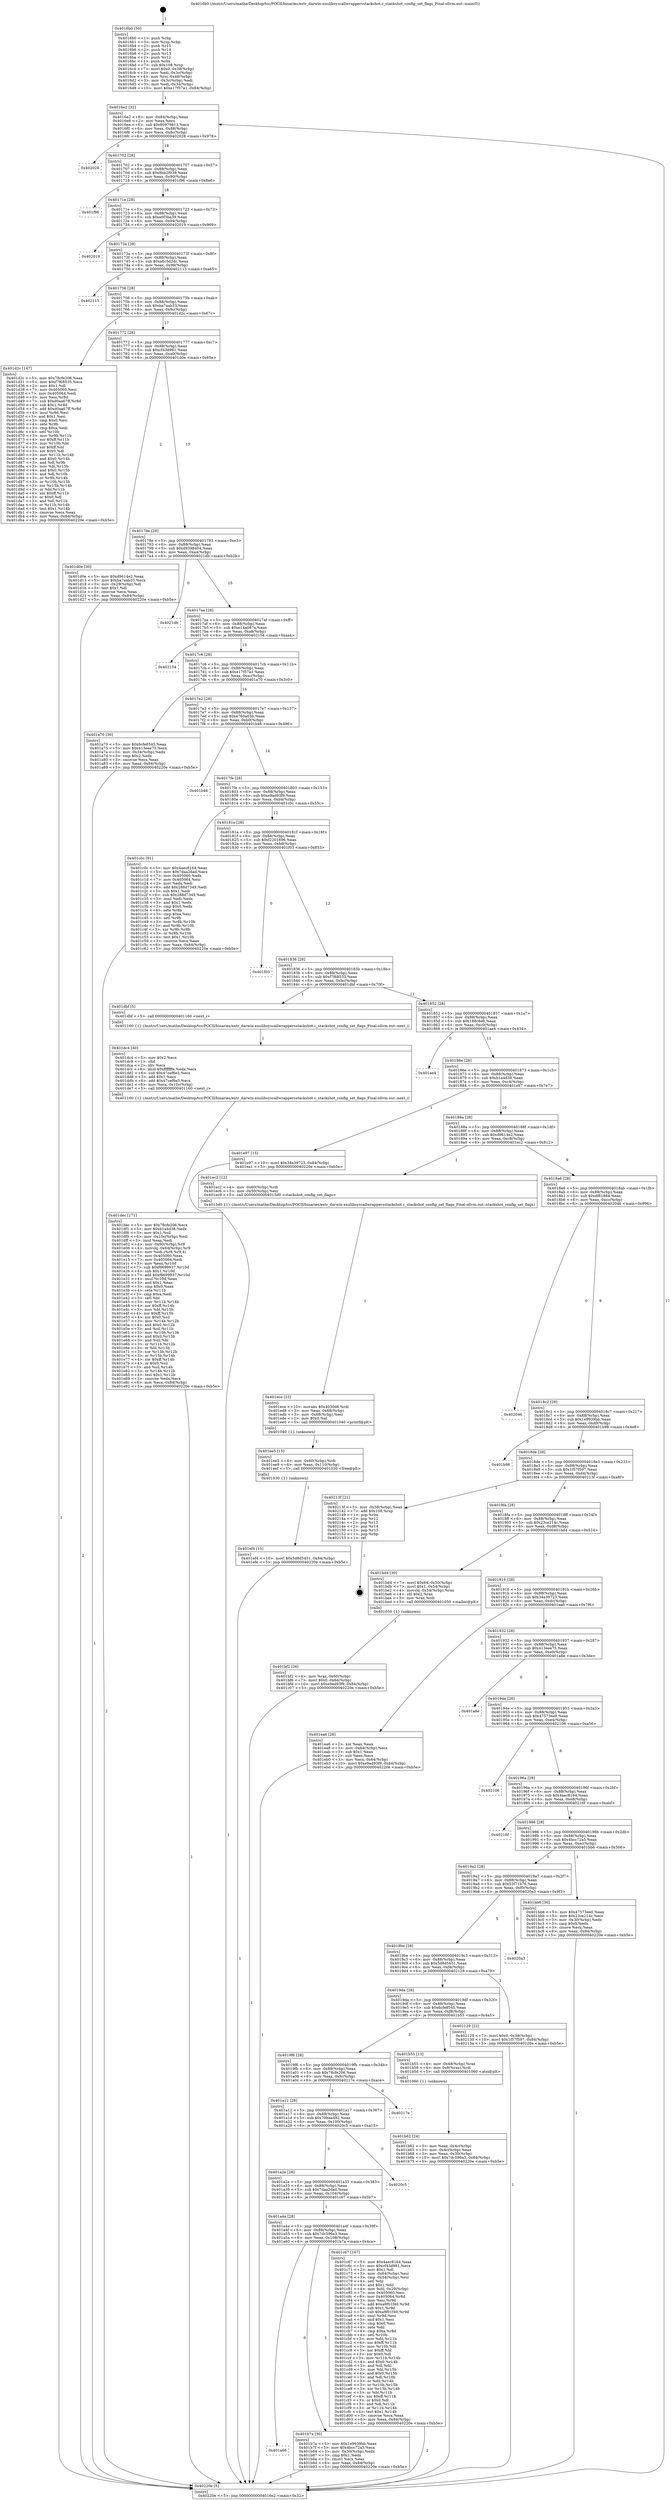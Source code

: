 digraph "0x4016b0" {
  label = "0x4016b0 (/mnt/c/Users/mathe/Desktop/tcc/POCII/binaries/extr_darwin-xnulibsyscallwrappersstackshot.c_stackshot_config_set_flags_Final-ollvm.out::main(0))"
  labelloc = "t"
  node[shape=record]

  Entry [label="",width=0.3,height=0.3,shape=circle,fillcolor=black,style=filled]
  "0x4016e2" [label="{
     0x4016e2 [32]\l
     | [instrs]\l
     &nbsp;&nbsp;0x4016e2 \<+6\>: mov -0x84(%rbp),%eax\l
     &nbsp;&nbsp;0x4016e8 \<+2\>: mov %eax,%ecx\l
     &nbsp;&nbsp;0x4016ea \<+6\>: sub $0x80979813,%ecx\l
     &nbsp;&nbsp;0x4016f0 \<+6\>: mov %eax,-0x88(%rbp)\l
     &nbsp;&nbsp;0x4016f6 \<+6\>: mov %ecx,-0x8c(%rbp)\l
     &nbsp;&nbsp;0x4016fc \<+6\>: je 0000000000402028 \<main+0x978\>\l
  }"]
  "0x402028" [label="{
     0x402028\l
  }", style=dashed]
  "0x401702" [label="{
     0x401702 [28]\l
     | [instrs]\l
     &nbsp;&nbsp;0x401702 \<+5\>: jmp 0000000000401707 \<main+0x57\>\l
     &nbsp;&nbsp;0x401707 \<+6\>: mov -0x88(%rbp),%eax\l
     &nbsp;&nbsp;0x40170d \<+5\>: sub $0x8bb2f039,%eax\l
     &nbsp;&nbsp;0x401712 \<+6\>: mov %eax,-0x90(%rbp)\l
     &nbsp;&nbsp;0x401718 \<+6\>: je 0000000000401f96 \<main+0x8e6\>\l
  }"]
  Exit [label="",width=0.3,height=0.3,shape=circle,fillcolor=black,style=filled,peripheries=2]
  "0x401f96" [label="{
     0x401f96\l
  }", style=dashed]
  "0x40171e" [label="{
     0x40171e [28]\l
     | [instrs]\l
     &nbsp;&nbsp;0x40171e \<+5\>: jmp 0000000000401723 \<main+0x73\>\l
     &nbsp;&nbsp;0x401723 \<+6\>: mov -0x88(%rbp),%eax\l
     &nbsp;&nbsp;0x401729 \<+5\>: sub $0xa0f3ba39,%eax\l
     &nbsp;&nbsp;0x40172e \<+6\>: mov %eax,-0x94(%rbp)\l
     &nbsp;&nbsp;0x401734 \<+6\>: je 0000000000402019 \<main+0x969\>\l
  }"]
  "0x401ef4" [label="{
     0x401ef4 [15]\l
     | [instrs]\l
     &nbsp;&nbsp;0x401ef4 \<+10\>: movl $0x5d8d5451,-0x84(%rbp)\l
     &nbsp;&nbsp;0x401efe \<+5\>: jmp 000000000040220e \<main+0xb5e\>\l
  }"]
  "0x402019" [label="{
     0x402019\l
  }", style=dashed]
  "0x40173a" [label="{
     0x40173a [28]\l
     | [instrs]\l
     &nbsp;&nbsp;0x40173a \<+5\>: jmp 000000000040173f \<main+0x8f\>\l
     &nbsp;&nbsp;0x40173f \<+6\>: mov -0x88(%rbp),%eax\l
     &nbsp;&nbsp;0x401745 \<+5\>: sub $0xa6c5d2dc,%eax\l
     &nbsp;&nbsp;0x40174a \<+6\>: mov %eax,-0x98(%rbp)\l
     &nbsp;&nbsp;0x401750 \<+6\>: je 0000000000402115 \<main+0xa65\>\l
  }"]
  "0x401ee5" [label="{
     0x401ee5 [15]\l
     | [instrs]\l
     &nbsp;&nbsp;0x401ee5 \<+4\>: mov -0x60(%rbp),%rdi\l
     &nbsp;&nbsp;0x401ee9 \<+6\>: mov %eax,-0x110(%rbp)\l
     &nbsp;&nbsp;0x401eef \<+5\>: call 0000000000401030 \<free@plt\>\l
     | [calls]\l
     &nbsp;&nbsp;0x401030 \{1\} (unknown)\l
  }"]
  "0x402115" [label="{
     0x402115\l
  }", style=dashed]
  "0x401756" [label="{
     0x401756 [28]\l
     | [instrs]\l
     &nbsp;&nbsp;0x401756 \<+5\>: jmp 000000000040175b \<main+0xab\>\l
     &nbsp;&nbsp;0x40175b \<+6\>: mov -0x88(%rbp),%eax\l
     &nbsp;&nbsp;0x401761 \<+5\>: sub $0xba7aab33,%eax\l
     &nbsp;&nbsp;0x401766 \<+6\>: mov %eax,-0x9c(%rbp)\l
     &nbsp;&nbsp;0x40176c \<+6\>: je 0000000000401d2c \<main+0x67c\>\l
  }"]
  "0x401ece" [label="{
     0x401ece [23]\l
     | [instrs]\l
     &nbsp;&nbsp;0x401ece \<+10\>: movabs $0x4030d6,%rdi\l
     &nbsp;&nbsp;0x401ed8 \<+3\>: mov %eax,-0x68(%rbp)\l
     &nbsp;&nbsp;0x401edb \<+3\>: mov -0x68(%rbp),%esi\l
     &nbsp;&nbsp;0x401ede \<+2\>: mov $0x0,%al\l
     &nbsp;&nbsp;0x401ee0 \<+5\>: call 0000000000401040 \<printf@plt\>\l
     | [calls]\l
     &nbsp;&nbsp;0x401040 \{1\} (unknown)\l
  }"]
  "0x401d2c" [label="{
     0x401d2c [147]\l
     | [instrs]\l
     &nbsp;&nbsp;0x401d2c \<+5\>: mov $0x78cfe206,%eax\l
     &nbsp;&nbsp;0x401d31 \<+5\>: mov $0xf7f68535,%ecx\l
     &nbsp;&nbsp;0x401d36 \<+2\>: mov $0x1,%dl\l
     &nbsp;&nbsp;0x401d38 \<+7\>: mov 0x405060,%esi\l
     &nbsp;&nbsp;0x401d3f \<+7\>: mov 0x405064,%edi\l
     &nbsp;&nbsp;0x401d46 \<+3\>: mov %esi,%r8d\l
     &nbsp;&nbsp;0x401d49 \<+7\>: sub $0xd0aa67ff,%r8d\l
     &nbsp;&nbsp;0x401d50 \<+4\>: sub $0x1,%r8d\l
     &nbsp;&nbsp;0x401d54 \<+7\>: add $0xd0aa67ff,%r8d\l
     &nbsp;&nbsp;0x401d5b \<+4\>: imul %r8d,%esi\l
     &nbsp;&nbsp;0x401d5f \<+3\>: and $0x1,%esi\l
     &nbsp;&nbsp;0x401d62 \<+3\>: cmp $0x0,%esi\l
     &nbsp;&nbsp;0x401d65 \<+4\>: sete %r9b\l
     &nbsp;&nbsp;0x401d69 \<+3\>: cmp $0xa,%edi\l
     &nbsp;&nbsp;0x401d6c \<+4\>: setl %r10b\l
     &nbsp;&nbsp;0x401d70 \<+3\>: mov %r9b,%r11b\l
     &nbsp;&nbsp;0x401d73 \<+4\>: xor $0xff,%r11b\l
     &nbsp;&nbsp;0x401d77 \<+3\>: mov %r10b,%bl\l
     &nbsp;&nbsp;0x401d7a \<+3\>: xor $0xff,%bl\l
     &nbsp;&nbsp;0x401d7d \<+3\>: xor $0x0,%dl\l
     &nbsp;&nbsp;0x401d80 \<+3\>: mov %r11b,%r14b\l
     &nbsp;&nbsp;0x401d83 \<+4\>: and $0x0,%r14b\l
     &nbsp;&nbsp;0x401d87 \<+3\>: and %dl,%r9b\l
     &nbsp;&nbsp;0x401d8a \<+3\>: mov %bl,%r15b\l
     &nbsp;&nbsp;0x401d8d \<+4\>: and $0x0,%r15b\l
     &nbsp;&nbsp;0x401d91 \<+3\>: and %dl,%r10b\l
     &nbsp;&nbsp;0x401d94 \<+3\>: or %r9b,%r14b\l
     &nbsp;&nbsp;0x401d97 \<+3\>: or %r10b,%r15b\l
     &nbsp;&nbsp;0x401d9a \<+3\>: xor %r15b,%r14b\l
     &nbsp;&nbsp;0x401d9d \<+3\>: or %bl,%r11b\l
     &nbsp;&nbsp;0x401da0 \<+4\>: xor $0xff,%r11b\l
     &nbsp;&nbsp;0x401da4 \<+3\>: or $0x0,%dl\l
     &nbsp;&nbsp;0x401da7 \<+3\>: and %dl,%r11b\l
     &nbsp;&nbsp;0x401daa \<+3\>: or %r11b,%r14b\l
     &nbsp;&nbsp;0x401dad \<+4\>: test $0x1,%r14b\l
     &nbsp;&nbsp;0x401db1 \<+3\>: cmovne %ecx,%eax\l
     &nbsp;&nbsp;0x401db4 \<+6\>: mov %eax,-0x84(%rbp)\l
     &nbsp;&nbsp;0x401dba \<+5\>: jmp 000000000040220e \<main+0xb5e\>\l
  }"]
  "0x401772" [label="{
     0x401772 [28]\l
     | [instrs]\l
     &nbsp;&nbsp;0x401772 \<+5\>: jmp 0000000000401777 \<main+0xc7\>\l
     &nbsp;&nbsp;0x401777 \<+6\>: mov -0x88(%rbp),%eax\l
     &nbsp;&nbsp;0x40177d \<+5\>: sub $0xcf43d981,%eax\l
     &nbsp;&nbsp;0x401782 \<+6\>: mov %eax,-0xa0(%rbp)\l
     &nbsp;&nbsp;0x401788 \<+6\>: je 0000000000401d0e \<main+0x65e\>\l
  }"]
  "0x401dec" [label="{
     0x401dec [171]\l
     | [instrs]\l
     &nbsp;&nbsp;0x401dec \<+5\>: mov $0x78cfe206,%ecx\l
     &nbsp;&nbsp;0x401df1 \<+5\>: mov $0xb1a4d38,%edx\l
     &nbsp;&nbsp;0x401df6 \<+3\>: mov $0x1,%sil\l
     &nbsp;&nbsp;0x401df9 \<+6\>: mov -0x10c(%rbp),%edi\l
     &nbsp;&nbsp;0x401dff \<+3\>: imul %eax,%edi\l
     &nbsp;&nbsp;0x401e02 \<+4\>: mov -0x60(%rbp),%r8\l
     &nbsp;&nbsp;0x401e06 \<+4\>: movslq -0x64(%rbp),%r9\l
     &nbsp;&nbsp;0x401e0a \<+4\>: mov %edi,(%r8,%r9,4)\l
     &nbsp;&nbsp;0x401e0e \<+7\>: mov 0x405060,%eax\l
     &nbsp;&nbsp;0x401e15 \<+7\>: mov 0x405064,%edi\l
     &nbsp;&nbsp;0x401e1c \<+3\>: mov %eax,%r10d\l
     &nbsp;&nbsp;0x401e1f \<+7\>: sub $0xf6699937,%r10d\l
     &nbsp;&nbsp;0x401e26 \<+4\>: sub $0x1,%r10d\l
     &nbsp;&nbsp;0x401e2a \<+7\>: add $0xf6699937,%r10d\l
     &nbsp;&nbsp;0x401e31 \<+4\>: imul %r10d,%eax\l
     &nbsp;&nbsp;0x401e35 \<+3\>: and $0x1,%eax\l
     &nbsp;&nbsp;0x401e38 \<+3\>: cmp $0x0,%eax\l
     &nbsp;&nbsp;0x401e3b \<+4\>: sete %r11b\l
     &nbsp;&nbsp;0x401e3f \<+3\>: cmp $0xa,%edi\l
     &nbsp;&nbsp;0x401e42 \<+3\>: setl %bl\l
     &nbsp;&nbsp;0x401e45 \<+3\>: mov %r11b,%r14b\l
     &nbsp;&nbsp;0x401e48 \<+4\>: xor $0xff,%r14b\l
     &nbsp;&nbsp;0x401e4c \<+3\>: mov %bl,%r15b\l
     &nbsp;&nbsp;0x401e4f \<+4\>: xor $0xff,%r15b\l
     &nbsp;&nbsp;0x401e53 \<+4\>: xor $0x0,%sil\l
     &nbsp;&nbsp;0x401e57 \<+3\>: mov %r14b,%r12b\l
     &nbsp;&nbsp;0x401e5a \<+4\>: and $0x0,%r12b\l
     &nbsp;&nbsp;0x401e5e \<+3\>: and %sil,%r11b\l
     &nbsp;&nbsp;0x401e61 \<+3\>: mov %r15b,%r13b\l
     &nbsp;&nbsp;0x401e64 \<+4\>: and $0x0,%r13b\l
     &nbsp;&nbsp;0x401e68 \<+3\>: and %sil,%bl\l
     &nbsp;&nbsp;0x401e6b \<+3\>: or %r11b,%r12b\l
     &nbsp;&nbsp;0x401e6e \<+3\>: or %bl,%r13b\l
     &nbsp;&nbsp;0x401e71 \<+3\>: xor %r13b,%r12b\l
     &nbsp;&nbsp;0x401e74 \<+3\>: or %r15b,%r14b\l
     &nbsp;&nbsp;0x401e77 \<+4\>: xor $0xff,%r14b\l
     &nbsp;&nbsp;0x401e7b \<+4\>: or $0x0,%sil\l
     &nbsp;&nbsp;0x401e7f \<+3\>: and %sil,%r14b\l
     &nbsp;&nbsp;0x401e82 \<+3\>: or %r14b,%r12b\l
     &nbsp;&nbsp;0x401e85 \<+4\>: test $0x1,%r12b\l
     &nbsp;&nbsp;0x401e89 \<+3\>: cmovne %edx,%ecx\l
     &nbsp;&nbsp;0x401e8c \<+6\>: mov %ecx,-0x84(%rbp)\l
     &nbsp;&nbsp;0x401e92 \<+5\>: jmp 000000000040220e \<main+0xb5e\>\l
  }"]
  "0x401d0e" [label="{
     0x401d0e [30]\l
     | [instrs]\l
     &nbsp;&nbsp;0x401d0e \<+5\>: mov $0xd9614e2,%eax\l
     &nbsp;&nbsp;0x401d13 \<+5\>: mov $0xba7aab33,%ecx\l
     &nbsp;&nbsp;0x401d18 \<+3\>: mov -0x29(%rbp),%dl\l
     &nbsp;&nbsp;0x401d1b \<+3\>: test $0x1,%dl\l
     &nbsp;&nbsp;0x401d1e \<+3\>: cmovne %ecx,%eax\l
     &nbsp;&nbsp;0x401d21 \<+6\>: mov %eax,-0x84(%rbp)\l
     &nbsp;&nbsp;0x401d27 \<+5\>: jmp 000000000040220e \<main+0xb5e\>\l
  }"]
  "0x40178e" [label="{
     0x40178e [28]\l
     | [instrs]\l
     &nbsp;&nbsp;0x40178e \<+5\>: jmp 0000000000401793 \<main+0xe3\>\l
     &nbsp;&nbsp;0x401793 \<+6\>: mov -0x88(%rbp),%eax\l
     &nbsp;&nbsp;0x401799 \<+5\>: sub $0xd9398404,%eax\l
     &nbsp;&nbsp;0x40179e \<+6\>: mov %eax,-0xa4(%rbp)\l
     &nbsp;&nbsp;0x4017a4 \<+6\>: je 00000000004021db \<main+0xb2b\>\l
  }"]
  "0x401dc4" [label="{
     0x401dc4 [40]\l
     | [instrs]\l
     &nbsp;&nbsp;0x401dc4 \<+5\>: mov $0x2,%ecx\l
     &nbsp;&nbsp;0x401dc9 \<+1\>: cltd\l
     &nbsp;&nbsp;0x401dca \<+2\>: idiv %ecx\l
     &nbsp;&nbsp;0x401dcc \<+6\>: imul $0xfffffffe,%edx,%ecx\l
     &nbsp;&nbsp;0x401dd2 \<+6\>: sub $0x47cef6e3,%ecx\l
     &nbsp;&nbsp;0x401dd8 \<+3\>: add $0x1,%ecx\l
     &nbsp;&nbsp;0x401ddb \<+6\>: add $0x47cef6e3,%ecx\l
     &nbsp;&nbsp;0x401de1 \<+6\>: mov %ecx,-0x10c(%rbp)\l
     &nbsp;&nbsp;0x401de7 \<+5\>: call 0000000000401160 \<next_i\>\l
     | [calls]\l
     &nbsp;&nbsp;0x401160 \{1\} (/mnt/c/Users/mathe/Desktop/tcc/POCII/binaries/extr_darwin-xnulibsyscallwrappersstackshot.c_stackshot_config_set_flags_Final-ollvm.out::next_i)\l
  }"]
  "0x4021db" [label="{
     0x4021db\l
  }", style=dashed]
  "0x4017aa" [label="{
     0x4017aa [28]\l
     | [instrs]\l
     &nbsp;&nbsp;0x4017aa \<+5\>: jmp 00000000004017af \<main+0xff\>\l
     &nbsp;&nbsp;0x4017af \<+6\>: mov -0x88(%rbp),%eax\l
     &nbsp;&nbsp;0x4017b5 \<+5\>: sub $0xe14a087a,%eax\l
     &nbsp;&nbsp;0x4017ba \<+6\>: mov %eax,-0xa8(%rbp)\l
     &nbsp;&nbsp;0x4017c0 \<+6\>: je 0000000000402154 \<main+0xaa4\>\l
  }"]
  "0x401bf2" [label="{
     0x401bf2 [26]\l
     | [instrs]\l
     &nbsp;&nbsp;0x401bf2 \<+4\>: mov %rax,-0x60(%rbp)\l
     &nbsp;&nbsp;0x401bf6 \<+7\>: movl $0x0,-0x64(%rbp)\l
     &nbsp;&nbsp;0x401bfd \<+10\>: movl $0xe9ad93f9,-0x84(%rbp)\l
     &nbsp;&nbsp;0x401c07 \<+5\>: jmp 000000000040220e \<main+0xb5e\>\l
  }"]
  "0x402154" [label="{
     0x402154\l
  }", style=dashed]
  "0x4017c6" [label="{
     0x4017c6 [28]\l
     | [instrs]\l
     &nbsp;&nbsp;0x4017c6 \<+5\>: jmp 00000000004017cb \<main+0x11b\>\l
     &nbsp;&nbsp;0x4017cb \<+6\>: mov -0x88(%rbp),%eax\l
     &nbsp;&nbsp;0x4017d1 \<+5\>: sub $0xe17f57a1,%eax\l
     &nbsp;&nbsp;0x4017d6 \<+6\>: mov %eax,-0xac(%rbp)\l
     &nbsp;&nbsp;0x4017dc \<+6\>: je 0000000000401a70 \<main+0x3c0\>\l
  }"]
  "0x401a66" [label="{
     0x401a66\l
  }", style=dashed]
  "0x401a70" [label="{
     0x401a70 [30]\l
     | [instrs]\l
     &nbsp;&nbsp;0x401a70 \<+5\>: mov $0x6cfe8545,%eax\l
     &nbsp;&nbsp;0x401a75 \<+5\>: mov $0x413eee75,%ecx\l
     &nbsp;&nbsp;0x401a7a \<+3\>: mov -0x34(%rbp),%edx\l
     &nbsp;&nbsp;0x401a7d \<+3\>: cmp $0x2,%edx\l
     &nbsp;&nbsp;0x401a80 \<+3\>: cmovne %ecx,%eax\l
     &nbsp;&nbsp;0x401a83 \<+6\>: mov %eax,-0x84(%rbp)\l
     &nbsp;&nbsp;0x401a89 \<+5\>: jmp 000000000040220e \<main+0xb5e\>\l
  }"]
  "0x4017e2" [label="{
     0x4017e2 [28]\l
     | [instrs]\l
     &nbsp;&nbsp;0x4017e2 \<+5\>: jmp 00000000004017e7 \<main+0x137\>\l
     &nbsp;&nbsp;0x4017e7 \<+6\>: mov -0x88(%rbp),%eax\l
     &nbsp;&nbsp;0x4017ed \<+5\>: sub $0xe760a03b,%eax\l
     &nbsp;&nbsp;0x4017f2 \<+6\>: mov %eax,-0xb0(%rbp)\l
     &nbsp;&nbsp;0x4017f8 \<+6\>: je 0000000000401b46 \<main+0x496\>\l
  }"]
  "0x40220e" [label="{
     0x40220e [5]\l
     | [instrs]\l
     &nbsp;&nbsp;0x40220e \<+5\>: jmp 00000000004016e2 \<main+0x32\>\l
  }"]
  "0x4016b0" [label="{
     0x4016b0 [50]\l
     | [instrs]\l
     &nbsp;&nbsp;0x4016b0 \<+1\>: push %rbp\l
     &nbsp;&nbsp;0x4016b1 \<+3\>: mov %rsp,%rbp\l
     &nbsp;&nbsp;0x4016b4 \<+2\>: push %r15\l
     &nbsp;&nbsp;0x4016b6 \<+2\>: push %r14\l
     &nbsp;&nbsp;0x4016b8 \<+2\>: push %r13\l
     &nbsp;&nbsp;0x4016ba \<+2\>: push %r12\l
     &nbsp;&nbsp;0x4016bc \<+1\>: push %rbx\l
     &nbsp;&nbsp;0x4016bd \<+7\>: sub $0x108,%rsp\l
     &nbsp;&nbsp;0x4016c4 \<+7\>: movl $0x0,-0x38(%rbp)\l
     &nbsp;&nbsp;0x4016cb \<+3\>: mov %edi,-0x3c(%rbp)\l
     &nbsp;&nbsp;0x4016ce \<+4\>: mov %rsi,-0x48(%rbp)\l
     &nbsp;&nbsp;0x4016d2 \<+3\>: mov -0x3c(%rbp),%edi\l
     &nbsp;&nbsp;0x4016d5 \<+3\>: mov %edi,-0x34(%rbp)\l
     &nbsp;&nbsp;0x4016d8 \<+10\>: movl $0xe17f57a1,-0x84(%rbp)\l
  }"]
  "0x401b7a" [label="{
     0x401b7a [30]\l
     | [instrs]\l
     &nbsp;&nbsp;0x401b7a \<+5\>: mov $0x1e9939bb,%eax\l
     &nbsp;&nbsp;0x401b7f \<+5\>: mov $0x4bcc72a5,%ecx\l
     &nbsp;&nbsp;0x401b84 \<+3\>: mov -0x30(%rbp),%edx\l
     &nbsp;&nbsp;0x401b87 \<+3\>: cmp $0x1,%edx\l
     &nbsp;&nbsp;0x401b8a \<+3\>: cmovl %ecx,%eax\l
     &nbsp;&nbsp;0x401b8d \<+6\>: mov %eax,-0x84(%rbp)\l
     &nbsp;&nbsp;0x401b93 \<+5\>: jmp 000000000040220e \<main+0xb5e\>\l
  }"]
  "0x401b46" [label="{
     0x401b46\l
  }", style=dashed]
  "0x4017fe" [label="{
     0x4017fe [28]\l
     | [instrs]\l
     &nbsp;&nbsp;0x4017fe \<+5\>: jmp 0000000000401803 \<main+0x153\>\l
     &nbsp;&nbsp;0x401803 \<+6\>: mov -0x88(%rbp),%eax\l
     &nbsp;&nbsp;0x401809 \<+5\>: sub $0xe9ad93f9,%eax\l
     &nbsp;&nbsp;0x40180e \<+6\>: mov %eax,-0xb4(%rbp)\l
     &nbsp;&nbsp;0x401814 \<+6\>: je 0000000000401c0c \<main+0x55c\>\l
  }"]
  "0x401a4a" [label="{
     0x401a4a [28]\l
     | [instrs]\l
     &nbsp;&nbsp;0x401a4a \<+5\>: jmp 0000000000401a4f \<main+0x39f\>\l
     &nbsp;&nbsp;0x401a4f \<+6\>: mov -0x88(%rbp),%eax\l
     &nbsp;&nbsp;0x401a55 \<+5\>: sub $0x7dc596a3,%eax\l
     &nbsp;&nbsp;0x401a5a \<+6\>: mov %eax,-0x108(%rbp)\l
     &nbsp;&nbsp;0x401a60 \<+6\>: je 0000000000401b7a \<main+0x4ca\>\l
  }"]
  "0x401c0c" [label="{
     0x401c0c [91]\l
     | [instrs]\l
     &nbsp;&nbsp;0x401c0c \<+5\>: mov $0x4aec8164,%eax\l
     &nbsp;&nbsp;0x401c11 \<+5\>: mov $0x7daa2dad,%ecx\l
     &nbsp;&nbsp;0x401c16 \<+7\>: mov 0x405060,%edx\l
     &nbsp;&nbsp;0x401c1d \<+7\>: mov 0x405064,%esi\l
     &nbsp;&nbsp;0x401c24 \<+2\>: mov %edx,%edi\l
     &nbsp;&nbsp;0x401c26 \<+6\>: add $0x288d7349,%edi\l
     &nbsp;&nbsp;0x401c2c \<+3\>: sub $0x1,%edi\l
     &nbsp;&nbsp;0x401c2f \<+6\>: sub $0x288d7349,%edi\l
     &nbsp;&nbsp;0x401c35 \<+3\>: imul %edi,%edx\l
     &nbsp;&nbsp;0x401c38 \<+3\>: and $0x1,%edx\l
     &nbsp;&nbsp;0x401c3b \<+3\>: cmp $0x0,%edx\l
     &nbsp;&nbsp;0x401c3e \<+4\>: sete %r8b\l
     &nbsp;&nbsp;0x401c42 \<+3\>: cmp $0xa,%esi\l
     &nbsp;&nbsp;0x401c45 \<+4\>: setl %r9b\l
     &nbsp;&nbsp;0x401c49 \<+3\>: mov %r8b,%r10b\l
     &nbsp;&nbsp;0x401c4c \<+3\>: and %r9b,%r10b\l
     &nbsp;&nbsp;0x401c4f \<+3\>: xor %r9b,%r8b\l
     &nbsp;&nbsp;0x401c52 \<+3\>: or %r8b,%r10b\l
     &nbsp;&nbsp;0x401c55 \<+4\>: test $0x1,%r10b\l
     &nbsp;&nbsp;0x401c59 \<+3\>: cmovne %ecx,%eax\l
     &nbsp;&nbsp;0x401c5c \<+6\>: mov %eax,-0x84(%rbp)\l
     &nbsp;&nbsp;0x401c62 \<+5\>: jmp 000000000040220e \<main+0xb5e\>\l
  }"]
  "0x40181a" [label="{
     0x40181a [28]\l
     | [instrs]\l
     &nbsp;&nbsp;0x40181a \<+5\>: jmp 000000000040181f \<main+0x16f\>\l
     &nbsp;&nbsp;0x40181f \<+6\>: mov -0x88(%rbp),%eax\l
     &nbsp;&nbsp;0x401825 \<+5\>: sub $0xf2201696,%eax\l
     &nbsp;&nbsp;0x40182a \<+6\>: mov %eax,-0xb8(%rbp)\l
     &nbsp;&nbsp;0x401830 \<+6\>: je 0000000000401f03 \<main+0x853\>\l
  }"]
  "0x401c67" [label="{
     0x401c67 [167]\l
     | [instrs]\l
     &nbsp;&nbsp;0x401c67 \<+5\>: mov $0x4aec8164,%eax\l
     &nbsp;&nbsp;0x401c6c \<+5\>: mov $0xcf43d981,%ecx\l
     &nbsp;&nbsp;0x401c71 \<+2\>: mov $0x1,%dl\l
     &nbsp;&nbsp;0x401c73 \<+3\>: mov -0x64(%rbp),%esi\l
     &nbsp;&nbsp;0x401c76 \<+3\>: cmp -0x54(%rbp),%esi\l
     &nbsp;&nbsp;0x401c79 \<+4\>: setl %dil\l
     &nbsp;&nbsp;0x401c7d \<+4\>: and $0x1,%dil\l
     &nbsp;&nbsp;0x401c81 \<+4\>: mov %dil,-0x29(%rbp)\l
     &nbsp;&nbsp;0x401c85 \<+7\>: mov 0x405060,%esi\l
     &nbsp;&nbsp;0x401c8c \<+8\>: mov 0x405064,%r8d\l
     &nbsp;&nbsp;0x401c94 \<+3\>: mov %esi,%r9d\l
     &nbsp;&nbsp;0x401c97 \<+7\>: add $0xa9f01f40,%r9d\l
     &nbsp;&nbsp;0x401c9e \<+4\>: sub $0x1,%r9d\l
     &nbsp;&nbsp;0x401ca2 \<+7\>: sub $0xa9f01f40,%r9d\l
     &nbsp;&nbsp;0x401ca9 \<+4\>: imul %r9d,%esi\l
     &nbsp;&nbsp;0x401cad \<+3\>: and $0x1,%esi\l
     &nbsp;&nbsp;0x401cb0 \<+3\>: cmp $0x0,%esi\l
     &nbsp;&nbsp;0x401cb3 \<+4\>: sete %dil\l
     &nbsp;&nbsp;0x401cb7 \<+4\>: cmp $0xa,%r8d\l
     &nbsp;&nbsp;0x401cbb \<+4\>: setl %r10b\l
     &nbsp;&nbsp;0x401cbf \<+3\>: mov %dil,%r11b\l
     &nbsp;&nbsp;0x401cc2 \<+4\>: xor $0xff,%r11b\l
     &nbsp;&nbsp;0x401cc6 \<+3\>: mov %r10b,%bl\l
     &nbsp;&nbsp;0x401cc9 \<+3\>: xor $0xff,%bl\l
     &nbsp;&nbsp;0x401ccc \<+3\>: xor $0x0,%dl\l
     &nbsp;&nbsp;0x401ccf \<+3\>: mov %r11b,%r14b\l
     &nbsp;&nbsp;0x401cd2 \<+4\>: and $0x0,%r14b\l
     &nbsp;&nbsp;0x401cd6 \<+3\>: and %dl,%dil\l
     &nbsp;&nbsp;0x401cd9 \<+3\>: mov %bl,%r15b\l
     &nbsp;&nbsp;0x401cdc \<+4\>: and $0x0,%r15b\l
     &nbsp;&nbsp;0x401ce0 \<+3\>: and %dl,%r10b\l
     &nbsp;&nbsp;0x401ce3 \<+3\>: or %dil,%r14b\l
     &nbsp;&nbsp;0x401ce6 \<+3\>: or %r10b,%r15b\l
     &nbsp;&nbsp;0x401ce9 \<+3\>: xor %r15b,%r14b\l
     &nbsp;&nbsp;0x401cec \<+3\>: or %bl,%r11b\l
     &nbsp;&nbsp;0x401cef \<+4\>: xor $0xff,%r11b\l
     &nbsp;&nbsp;0x401cf3 \<+3\>: or $0x0,%dl\l
     &nbsp;&nbsp;0x401cf6 \<+3\>: and %dl,%r11b\l
     &nbsp;&nbsp;0x401cf9 \<+3\>: or %r11b,%r14b\l
     &nbsp;&nbsp;0x401cfc \<+4\>: test $0x1,%r14b\l
     &nbsp;&nbsp;0x401d00 \<+3\>: cmovne %ecx,%eax\l
     &nbsp;&nbsp;0x401d03 \<+6\>: mov %eax,-0x84(%rbp)\l
     &nbsp;&nbsp;0x401d09 \<+5\>: jmp 000000000040220e \<main+0xb5e\>\l
  }"]
  "0x401f03" [label="{
     0x401f03\l
  }", style=dashed]
  "0x401836" [label="{
     0x401836 [28]\l
     | [instrs]\l
     &nbsp;&nbsp;0x401836 \<+5\>: jmp 000000000040183b \<main+0x18b\>\l
     &nbsp;&nbsp;0x40183b \<+6\>: mov -0x88(%rbp),%eax\l
     &nbsp;&nbsp;0x401841 \<+5\>: sub $0xf7f68535,%eax\l
     &nbsp;&nbsp;0x401846 \<+6\>: mov %eax,-0xbc(%rbp)\l
     &nbsp;&nbsp;0x40184c \<+6\>: je 0000000000401dbf \<main+0x70f\>\l
  }"]
  "0x401a2e" [label="{
     0x401a2e [28]\l
     | [instrs]\l
     &nbsp;&nbsp;0x401a2e \<+5\>: jmp 0000000000401a33 \<main+0x383\>\l
     &nbsp;&nbsp;0x401a33 \<+6\>: mov -0x88(%rbp),%eax\l
     &nbsp;&nbsp;0x401a39 \<+5\>: sub $0x7daa2dad,%eax\l
     &nbsp;&nbsp;0x401a3e \<+6\>: mov %eax,-0x104(%rbp)\l
     &nbsp;&nbsp;0x401a44 \<+6\>: je 0000000000401c67 \<main+0x5b7\>\l
  }"]
  "0x401dbf" [label="{
     0x401dbf [5]\l
     | [instrs]\l
     &nbsp;&nbsp;0x401dbf \<+5\>: call 0000000000401160 \<next_i\>\l
     | [calls]\l
     &nbsp;&nbsp;0x401160 \{1\} (/mnt/c/Users/mathe/Desktop/tcc/POCII/binaries/extr_darwin-xnulibsyscallwrappersstackshot.c_stackshot_config_set_flags_Final-ollvm.out::next_i)\l
  }"]
  "0x401852" [label="{
     0x401852 [28]\l
     | [instrs]\l
     &nbsp;&nbsp;0x401852 \<+5\>: jmp 0000000000401857 \<main+0x1a7\>\l
     &nbsp;&nbsp;0x401857 \<+6\>: mov -0x88(%rbp),%eax\l
     &nbsp;&nbsp;0x40185d \<+5\>: sub $0x188c8e6,%eax\l
     &nbsp;&nbsp;0x401862 \<+6\>: mov %eax,-0xc0(%rbp)\l
     &nbsp;&nbsp;0x401868 \<+6\>: je 0000000000401ae4 \<main+0x434\>\l
  }"]
  "0x4020c5" [label="{
     0x4020c5\l
  }", style=dashed]
  "0x401ae4" [label="{
     0x401ae4\l
  }", style=dashed]
  "0x40186e" [label="{
     0x40186e [28]\l
     | [instrs]\l
     &nbsp;&nbsp;0x40186e \<+5\>: jmp 0000000000401873 \<main+0x1c3\>\l
     &nbsp;&nbsp;0x401873 \<+6\>: mov -0x88(%rbp),%eax\l
     &nbsp;&nbsp;0x401879 \<+5\>: sub $0xb1a4d38,%eax\l
     &nbsp;&nbsp;0x40187e \<+6\>: mov %eax,-0xc4(%rbp)\l
     &nbsp;&nbsp;0x401884 \<+6\>: je 0000000000401e97 \<main+0x7e7\>\l
  }"]
  "0x401a12" [label="{
     0x401a12 [28]\l
     | [instrs]\l
     &nbsp;&nbsp;0x401a12 \<+5\>: jmp 0000000000401a17 \<main+0x367\>\l
     &nbsp;&nbsp;0x401a17 \<+6\>: mov -0x88(%rbp),%eax\l
     &nbsp;&nbsp;0x401a1d \<+5\>: sub $0x79baa482,%eax\l
     &nbsp;&nbsp;0x401a22 \<+6\>: mov %eax,-0x100(%rbp)\l
     &nbsp;&nbsp;0x401a28 \<+6\>: je 00000000004020c5 \<main+0xa15\>\l
  }"]
  "0x401e97" [label="{
     0x401e97 [15]\l
     | [instrs]\l
     &nbsp;&nbsp;0x401e97 \<+10\>: movl $0x34a39723,-0x84(%rbp)\l
     &nbsp;&nbsp;0x401ea1 \<+5\>: jmp 000000000040220e \<main+0xb5e\>\l
  }"]
  "0x40188a" [label="{
     0x40188a [28]\l
     | [instrs]\l
     &nbsp;&nbsp;0x40188a \<+5\>: jmp 000000000040188f \<main+0x1df\>\l
     &nbsp;&nbsp;0x40188f \<+6\>: mov -0x88(%rbp),%eax\l
     &nbsp;&nbsp;0x401895 \<+5\>: sub $0xd9614e2,%eax\l
     &nbsp;&nbsp;0x40189a \<+6\>: mov %eax,-0xc8(%rbp)\l
     &nbsp;&nbsp;0x4018a0 \<+6\>: je 0000000000401ec2 \<main+0x812\>\l
  }"]
  "0x40217e" [label="{
     0x40217e\l
  }", style=dashed]
  "0x401ec2" [label="{
     0x401ec2 [12]\l
     | [instrs]\l
     &nbsp;&nbsp;0x401ec2 \<+4\>: mov -0x60(%rbp),%rdi\l
     &nbsp;&nbsp;0x401ec6 \<+3\>: mov -0x50(%rbp),%esi\l
     &nbsp;&nbsp;0x401ec9 \<+5\>: call 00000000004015d0 \<stackshot_config_set_flags\>\l
     | [calls]\l
     &nbsp;&nbsp;0x4015d0 \{1\} (/mnt/c/Users/mathe/Desktop/tcc/POCII/binaries/extr_darwin-xnulibsyscallwrappersstackshot.c_stackshot_config_set_flags_Final-ollvm.out::stackshot_config_set_flags)\l
  }"]
  "0x4018a6" [label="{
     0x4018a6 [28]\l
     | [instrs]\l
     &nbsp;&nbsp;0x4018a6 \<+5\>: jmp 00000000004018ab \<main+0x1fb\>\l
     &nbsp;&nbsp;0x4018ab \<+6\>: mov -0x88(%rbp),%eax\l
     &nbsp;&nbsp;0x4018b1 \<+5\>: sub $0xdf81884,%eax\l
     &nbsp;&nbsp;0x4018b6 \<+6\>: mov %eax,-0xcc(%rbp)\l
     &nbsp;&nbsp;0x4018bc \<+6\>: je 0000000000402046 \<main+0x996\>\l
  }"]
  "0x401b62" [label="{
     0x401b62 [24]\l
     | [instrs]\l
     &nbsp;&nbsp;0x401b62 \<+3\>: mov %eax,-0x4c(%rbp)\l
     &nbsp;&nbsp;0x401b65 \<+3\>: mov -0x4c(%rbp),%eax\l
     &nbsp;&nbsp;0x401b68 \<+3\>: mov %eax,-0x30(%rbp)\l
     &nbsp;&nbsp;0x401b6b \<+10\>: movl $0x7dc596a3,-0x84(%rbp)\l
     &nbsp;&nbsp;0x401b75 \<+5\>: jmp 000000000040220e \<main+0xb5e\>\l
  }"]
  "0x402046" [label="{
     0x402046\l
  }", style=dashed]
  "0x4018c2" [label="{
     0x4018c2 [28]\l
     | [instrs]\l
     &nbsp;&nbsp;0x4018c2 \<+5\>: jmp 00000000004018c7 \<main+0x217\>\l
     &nbsp;&nbsp;0x4018c7 \<+6\>: mov -0x88(%rbp),%eax\l
     &nbsp;&nbsp;0x4018cd \<+5\>: sub $0x1e9939bb,%eax\l
     &nbsp;&nbsp;0x4018d2 \<+6\>: mov %eax,-0xd0(%rbp)\l
     &nbsp;&nbsp;0x4018d8 \<+6\>: je 0000000000401b98 \<main+0x4e8\>\l
  }"]
  "0x4019f6" [label="{
     0x4019f6 [28]\l
     | [instrs]\l
     &nbsp;&nbsp;0x4019f6 \<+5\>: jmp 00000000004019fb \<main+0x34b\>\l
     &nbsp;&nbsp;0x4019fb \<+6\>: mov -0x88(%rbp),%eax\l
     &nbsp;&nbsp;0x401a01 \<+5\>: sub $0x78cfe206,%eax\l
     &nbsp;&nbsp;0x401a06 \<+6\>: mov %eax,-0xfc(%rbp)\l
     &nbsp;&nbsp;0x401a0c \<+6\>: je 000000000040217e \<main+0xace\>\l
  }"]
  "0x401b98" [label="{
     0x401b98\l
  }", style=dashed]
  "0x4018de" [label="{
     0x4018de [28]\l
     | [instrs]\l
     &nbsp;&nbsp;0x4018de \<+5\>: jmp 00000000004018e3 \<main+0x233\>\l
     &nbsp;&nbsp;0x4018e3 \<+6\>: mov -0x88(%rbp),%eax\l
     &nbsp;&nbsp;0x4018e9 \<+5\>: sub $0x1f57f597,%eax\l
     &nbsp;&nbsp;0x4018ee \<+6\>: mov %eax,-0xd4(%rbp)\l
     &nbsp;&nbsp;0x4018f4 \<+6\>: je 000000000040213f \<main+0xa8f\>\l
  }"]
  "0x401b55" [label="{
     0x401b55 [13]\l
     | [instrs]\l
     &nbsp;&nbsp;0x401b55 \<+4\>: mov -0x48(%rbp),%rax\l
     &nbsp;&nbsp;0x401b59 \<+4\>: mov 0x8(%rax),%rdi\l
     &nbsp;&nbsp;0x401b5d \<+5\>: call 0000000000401060 \<atoi@plt\>\l
     | [calls]\l
     &nbsp;&nbsp;0x401060 \{1\} (unknown)\l
  }"]
  "0x40213f" [label="{
     0x40213f [21]\l
     | [instrs]\l
     &nbsp;&nbsp;0x40213f \<+3\>: mov -0x38(%rbp),%eax\l
     &nbsp;&nbsp;0x402142 \<+7\>: add $0x108,%rsp\l
     &nbsp;&nbsp;0x402149 \<+1\>: pop %rbx\l
     &nbsp;&nbsp;0x40214a \<+2\>: pop %r12\l
     &nbsp;&nbsp;0x40214c \<+2\>: pop %r13\l
     &nbsp;&nbsp;0x40214e \<+2\>: pop %r14\l
     &nbsp;&nbsp;0x402150 \<+2\>: pop %r15\l
     &nbsp;&nbsp;0x402152 \<+1\>: pop %rbp\l
     &nbsp;&nbsp;0x402153 \<+1\>: ret\l
  }"]
  "0x4018fa" [label="{
     0x4018fa [28]\l
     | [instrs]\l
     &nbsp;&nbsp;0x4018fa \<+5\>: jmp 00000000004018ff \<main+0x24f\>\l
     &nbsp;&nbsp;0x4018ff \<+6\>: mov -0x88(%rbp),%eax\l
     &nbsp;&nbsp;0x401905 \<+5\>: sub $0x23ce214c,%eax\l
     &nbsp;&nbsp;0x40190a \<+6\>: mov %eax,-0xd8(%rbp)\l
     &nbsp;&nbsp;0x401910 \<+6\>: je 0000000000401bd4 \<main+0x524\>\l
  }"]
  "0x4019da" [label="{
     0x4019da [28]\l
     | [instrs]\l
     &nbsp;&nbsp;0x4019da \<+5\>: jmp 00000000004019df \<main+0x32f\>\l
     &nbsp;&nbsp;0x4019df \<+6\>: mov -0x88(%rbp),%eax\l
     &nbsp;&nbsp;0x4019e5 \<+5\>: sub $0x6cfe8545,%eax\l
     &nbsp;&nbsp;0x4019ea \<+6\>: mov %eax,-0xf8(%rbp)\l
     &nbsp;&nbsp;0x4019f0 \<+6\>: je 0000000000401b55 \<main+0x4a5\>\l
  }"]
  "0x401bd4" [label="{
     0x401bd4 [30]\l
     | [instrs]\l
     &nbsp;&nbsp;0x401bd4 \<+7\>: movl $0x64,-0x50(%rbp)\l
     &nbsp;&nbsp;0x401bdb \<+7\>: movl $0x1,-0x54(%rbp)\l
     &nbsp;&nbsp;0x401be2 \<+4\>: movslq -0x54(%rbp),%rax\l
     &nbsp;&nbsp;0x401be6 \<+4\>: shl $0x2,%rax\l
     &nbsp;&nbsp;0x401bea \<+3\>: mov %rax,%rdi\l
     &nbsp;&nbsp;0x401bed \<+5\>: call 0000000000401050 \<malloc@plt\>\l
     | [calls]\l
     &nbsp;&nbsp;0x401050 \{1\} (unknown)\l
  }"]
  "0x401916" [label="{
     0x401916 [28]\l
     | [instrs]\l
     &nbsp;&nbsp;0x401916 \<+5\>: jmp 000000000040191b \<main+0x26b\>\l
     &nbsp;&nbsp;0x40191b \<+6\>: mov -0x88(%rbp),%eax\l
     &nbsp;&nbsp;0x401921 \<+5\>: sub $0x34a39723,%eax\l
     &nbsp;&nbsp;0x401926 \<+6\>: mov %eax,-0xdc(%rbp)\l
     &nbsp;&nbsp;0x40192c \<+6\>: je 0000000000401ea6 \<main+0x7f6\>\l
  }"]
  "0x402129" [label="{
     0x402129 [22]\l
     | [instrs]\l
     &nbsp;&nbsp;0x402129 \<+7\>: movl $0x0,-0x38(%rbp)\l
     &nbsp;&nbsp;0x402130 \<+10\>: movl $0x1f57f597,-0x84(%rbp)\l
     &nbsp;&nbsp;0x40213a \<+5\>: jmp 000000000040220e \<main+0xb5e\>\l
  }"]
  "0x401ea6" [label="{
     0x401ea6 [28]\l
     | [instrs]\l
     &nbsp;&nbsp;0x401ea6 \<+2\>: xor %eax,%eax\l
     &nbsp;&nbsp;0x401ea8 \<+3\>: mov -0x64(%rbp),%ecx\l
     &nbsp;&nbsp;0x401eab \<+3\>: sub $0x1,%eax\l
     &nbsp;&nbsp;0x401eae \<+2\>: sub %eax,%ecx\l
     &nbsp;&nbsp;0x401eb0 \<+3\>: mov %ecx,-0x64(%rbp)\l
     &nbsp;&nbsp;0x401eb3 \<+10\>: movl $0xe9ad93f9,-0x84(%rbp)\l
     &nbsp;&nbsp;0x401ebd \<+5\>: jmp 000000000040220e \<main+0xb5e\>\l
  }"]
  "0x401932" [label="{
     0x401932 [28]\l
     | [instrs]\l
     &nbsp;&nbsp;0x401932 \<+5\>: jmp 0000000000401937 \<main+0x287\>\l
     &nbsp;&nbsp;0x401937 \<+6\>: mov -0x88(%rbp),%eax\l
     &nbsp;&nbsp;0x40193d \<+5\>: sub $0x413eee75,%eax\l
     &nbsp;&nbsp;0x401942 \<+6\>: mov %eax,-0xe0(%rbp)\l
     &nbsp;&nbsp;0x401948 \<+6\>: je 0000000000401a8e \<main+0x3de\>\l
  }"]
  "0x4019be" [label="{
     0x4019be [28]\l
     | [instrs]\l
     &nbsp;&nbsp;0x4019be \<+5\>: jmp 00000000004019c3 \<main+0x313\>\l
     &nbsp;&nbsp;0x4019c3 \<+6\>: mov -0x88(%rbp),%eax\l
     &nbsp;&nbsp;0x4019c9 \<+5\>: sub $0x5d8d5451,%eax\l
     &nbsp;&nbsp;0x4019ce \<+6\>: mov %eax,-0xf4(%rbp)\l
     &nbsp;&nbsp;0x4019d4 \<+6\>: je 0000000000402129 \<main+0xa79\>\l
  }"]
  "0x401a8e" [label="{
     0x401a8e\l
  }", style=dashed]
  "0x40194e" [label="{
     0x40194e [28]\l
     | [instrs]\l
     &nbsp;&nbsp;0x40194e \<+5\>: jmp 0000000000401953 \<main+0x2a3\>\l
     &nbsp;&nbsp;0x401953 \<+6\>: mov -0x88(%rbp),%eax\l
     &nbsp;&nbsp;0x401959 \<+5\>: sub $0x47573ee0,%eax\l
     &nbsp;&nbsp;0x40195e \<+6\>: mov %eax,-0xe4(%rbp)\l
     &nbsp;&nbsp;0x401964 \<+6\>: je 0000000000402106 \<main+0xa56\>\l
  }"]
  "0x4020a3" [label="{
     0x4020a3\l
  }", style=dashed]
  "0x402106" [label="{
     0x402106\l
  }", style=dashed]
  "0x40196a" [label="{
     0x40196a [28]\l
     | [instrs]\l
     &nbsp;&nbsp;0x40196a \<+5\>: jmp 000000000040196f \<main+0x2bf\>\l
     &nbsp;&nbsp;0x40196f \<+6\>: mov -0x88(%rbp),%eax\l
     &nbsp;&nbsp;0x401975 \<+5\>: sub $0x4aec8164,%eax\l
     &nbsp;&nbsp;0x40197a \<+6\>: mov %eax,-0xe8(%rbp)\l
     &nbsp;&nbsp;0x401980 \<+6\>: je 000000000040216f \<main+0xabf\>\l
  }"]
  "0x4019a2" [label="{
     0x4019a2 [28]\l
     | [instrs]\l
     &nbsp;&nbsp;0x4019a2 \<+5\>: jmp 00000000004019a7 \<main+0x2f7\>\l
     &nbsp;&nbsp;0x4019a7 \<+6\>: mov -0x88(%rbp),%eax\l
     &nbsp;&nbsp;0x4019ad \<+5\>: sub $0x52f71b76,%eax\l
     &nbsp;&nbsp;0x4019b2 \<+6\>: mov %eax,-0xf0(%rbp)\l
     &nbsp;&nbsp;0x4019b8 \<+6\>: je 00000000004020a3 \<main+0x9f3\>\l
  }"]
  "0x40216f" [label="{
     0x40216f\l
  }", style=dashed]
  "0x401986" [label="{
     0x401986 [28]\l
     | [instrs]\l
     &nbsp;&nbsp;0x401986 \<+5\>: jmp 000000000040198b \<main+0x2db\>\l
     &nbsp;&nbsp;0x40198b \<+6\>: mov -0x88(%rbp),%eax\l
     &nbsp;&nbsp;0x401991 \<+5\>: sub $0x4bcc72a5,%eax\l
     &nbsp;&nbsp;0x401996 \<+6\>: mov %eax,-0xec(%rbp)\l
     &nbsp;&nbsp;0x40199c \<+6\>: je 0000000000401bb6 \<main+0x506\>\l
  }"]
  "0x401bb6" [label="{
     0x401bb6 [30]\l
     | [instrs]\l
     &nbsp;&nbsp;0x401bb6 \<+5\>: mov $0x47573ee0,%eax\l
     &nbsp;&nbsp;0x401bbb \<+5\>: mov $0x23ce214c,%ecx\l
     &nbsp;&nbsp;0x401bc0 \<+3\>: mov -0x30(%rbp),%edx\l
     &nbsp;&nbsp;0x401bc3 \<+3\>: cmp $0x0,%edx\l
     &nbsp;&nbsp;0x401bc6 \<+3\>: cmove %ecx,%eax\l
     &nbsp;&nbsp;0x401bc9 \<+6\>: mov %eax,-0x84(%rbp)\l
     &nbsp;&nbsp;0x401bcf \<+5\>: jmp 000000000040220e \<main+0xb5e\>\l
  }"]
  Entry -> "0x4016b0" [label=" 1"]
  "0x4016e2" -> "0x402028" [label=" 0"]
  "0x4016e2" -> "0x401702" [label=" 18"]
  "0x40213f" -> Exit [label=" 1"]
  "0x401702" -> "0x401f96" [label=" 0"]
  "0x401702" -> "0x40171e" [label=" 18"]
  "0x402129" -> "0x40220e" [label=" 1"]
  "0x40171e" -> "0x402019" [label=" 0"]
  "0x40171e" -> "0x40173a" [label=" 18"]
  "0x401ef4" -> "0x40220e" [label=" 1"]
  "0x40173a" -> "0x402115" [label=" 0"]
  "0x40173a" -> "0x401756" [label=" 18"]
  "0x401ee5" -> "0x401ef4" [label=" 1"]
  "0x401756" -> "0x401d2c" [label=" 1"]
  "0x401756" -> "0x401772" [label=" 17"]
  "0x401ece" -> "0x401ee5" [label=" 1"]
  "0x401772" -> "0x401d0e" [label=" 2"]
  "0x401772" -> "0x40178e" [label=" 15"]
  "0x401ec2" -> "0x401ece" [label=" 1"]
  "0x40178e" -> "0x4021db" [label=" 0"]
  "0x40178e" -> "0x4017aa" [label=" 15"]
  "0x401ea6" -> "0x40220e" [label=" 1"]
  "0x4017aa" -> "0x402154" [label=" 0"]
  "0x4017aa" -> "0x4017c6" [label=" 15"]
  "0x401e97" -> "0x40220e" [label=" 1"]
  "0x4017c6" -> "0x401a70" [label=" 1"]
  "0x4017c6" -> "0x4017e2" [label=" 14"]
  "0x401a70" -> "0x40220e" [label=" 1"]
  "0x4016b0" -> "0x4016e2" [label=" 1"]
  "0x40220e" -> "0x4016e2" [label=" 17"]
  "0x401dec" -> "0x40220e" [label=" 1"]
  "0x4017e2" -> "0x401b46" [label=" 0"]
  "0x4017e2" -> "0x4017fe" [label=" 14"]
  "0x401dc4" -> "0x401dec" [label=" 1"]
  "0x4017fe" -> "0x401c0c" [label=" 2"]
  "0x4017fe" -> "0x40181a" [label=" 12"]
  "0x401d2c" -> "0x40220e" [label=" 1"]
  "0x40181a" -> "0x401f03" [label=" 0"]
  "0x40181a" -> "0x401836" [label=" 12"]
  "0x401d0e" -> "0x40220e" [label=" 2"]
  "0x401836" -> "0x401dbf" [label=" 1"]
  "0x401836" -> "0x401852" [label=" 11"]
  "0x401c0c" -> "0x40220e" [label=" 2"]
  "0x401852" -> "0x401ae4" [label=" 0"]
  "0x401852" -> "0x40186e" [label=" 11"]
  "0x401bf2" -> "0x40220e" [label=" 1"]
  "0x40186e" -> "0x401e97" [label=" 1"]
  "0x40186e" -> "0x40188a" [label=" 10"]
  "0x401bb6" -> "0x40220e" [label=" 1"]
  "0x40188a" -> "0x401ec2" [label=" 1"]
  "0x40188a" -> "0x4018a6" [label=" 9"]
  "0x401b7a" -> "0x40220e" [label=" 1"]
  "0x4018a6" -> "0x402046" [label=" 0"]
  "0x4018a6" -> "0x4018c2" [label=" 9"]
  "0x401a4a" -> "0x401b7a" [label=" 1"]
  "0x4018c2" -> "0x401b98" [label=" 0"]
  "0x4018c2" -> "0x4018de" [label=" 9"]
  "0x401dbf" -> "0x401dc4" [label=" 1"]
  "0x4018de" -> "0x40213f" [label=" 1"]
  "0x4018de" -> "0x4018fa" [label=" 8"]
  "0x401a2e" -> "0x401a4a" [label=" 1"]
  "0x4018fa" -> "0x401bd4" [label=" 1"]
  "0x4018fa" -> "0x401916" [label=" 7"]
  "0x401c67" -> "0x40220e" [label=" 2"]
  "0x401916" -> "0x401ea6" [label=" 1"]
  "0x401916" -> "0x401932" [label=" 6"]
  "0x401a12" -> "0x401a2e" [label=" 3"]
  "0x401932" -> "0x401a8e" [label=" 0"]
  "0x401932" -> "0x40194e" [label=" 6"]
  "0x401bd4" -> "0x401bf2" [label=" 1"]
  "0x40194e" -> "0x402106" [label=" 0"]
  "0x40194e" -> "0x40196a" [label=" 6"]
  "0x4019f6" -> "0x401a12" [label=" 3"]
  "0x40196a" -> "0x40216f" [label=" 0"]
  "0x40196a" -> "0x401986" [label=" 6"]
  "0x401a4a" -> "0x401a66" [label=" 0"]
  "0x401986" -> "0x401bb6" [label=" 1"]
  "0x401986" -> "0x4019a2" [label=" 5"]
  "0x4019f6" -> "0x40217e" [label=" 0"]
  "0x4019a2" -> "0x4020a3" [label=" 0"]
  "0x4019a2" -> "0x4019be" [label=" 5"]
  "0x401a12" -> "0x4020c5" [label=" 0"]
  "0x4019be" -> "0x402129" [label=" 1"]
  "0x4019be" -> "0x4019da" [label=" 4"]
  "0x401a2e" -> "0x401c67" [label=" 2"]
  "0x4019da" -> "0x401b55" [label=" 1"]
  "0x4019da" -> "0x4019f6" [label=" 3"]
  "0x401b55" -> "0x401b62" [label=" 1"]
  "0x401b62" -> "0x40220e" [label=" 1"]
}
